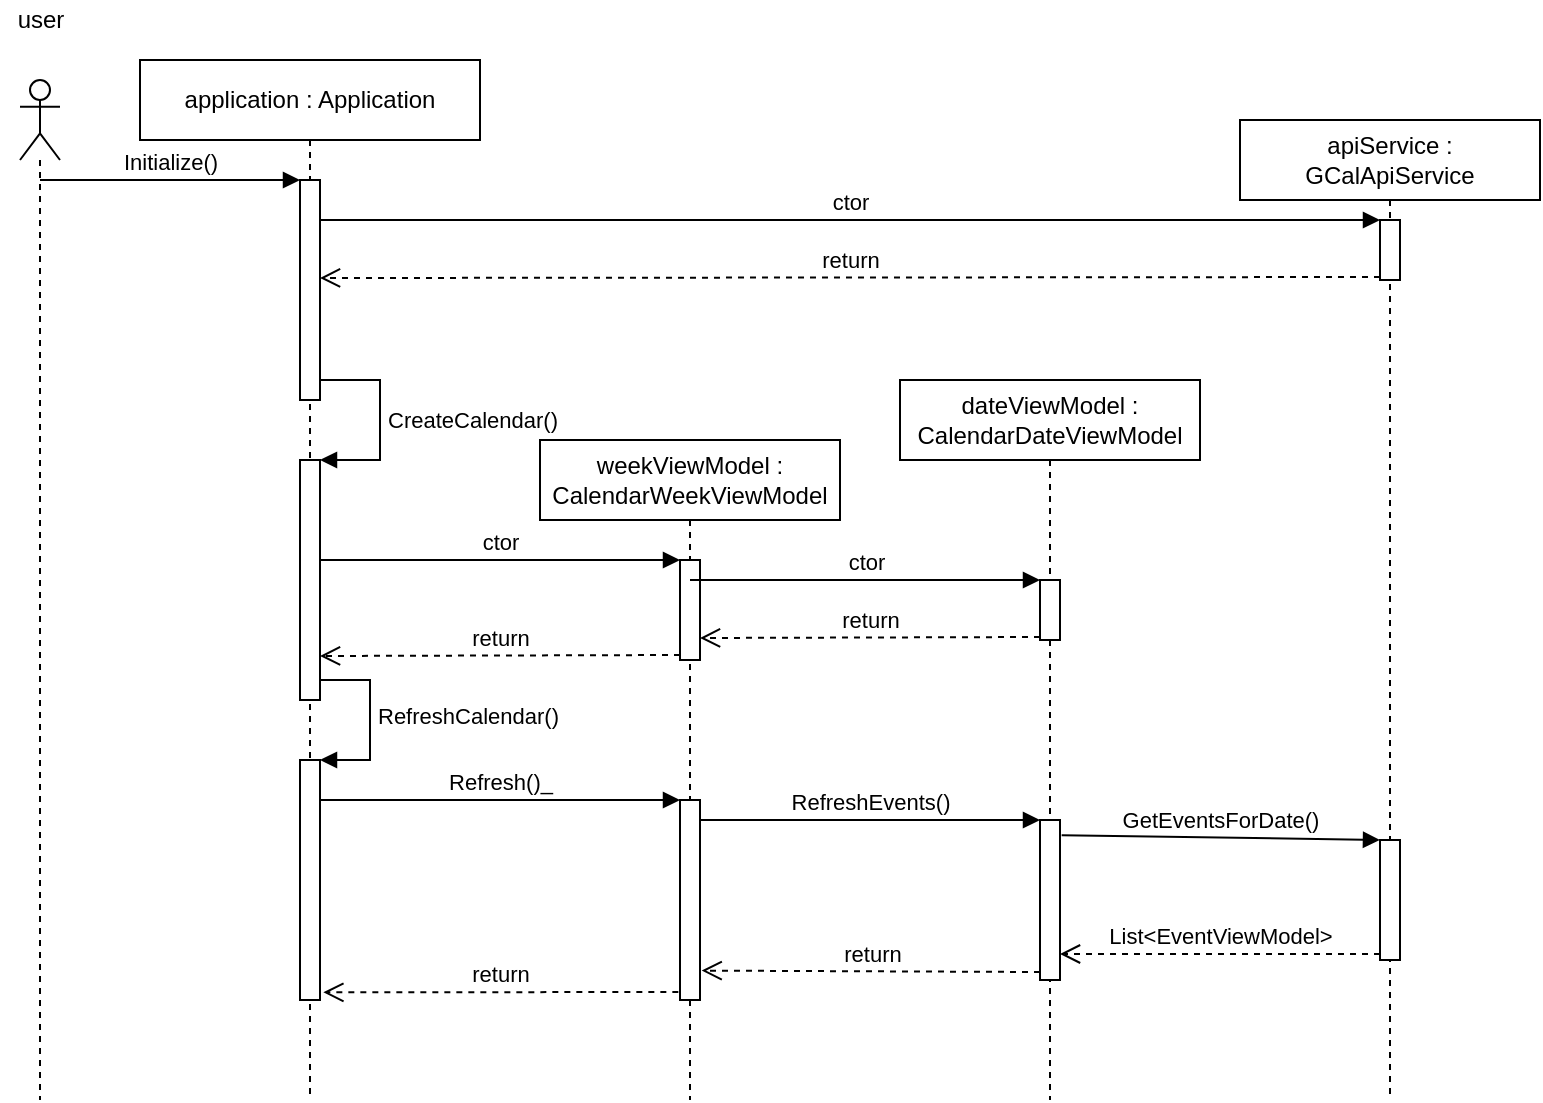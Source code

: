<mxfile version="15.5.2" type="device"><diagram id="IGA-cp9WyQFru1nVPf7x" name="Page-1"><mxGraphModel dx="1326" dy="880" grid="1" gridSize="10" guides="1" tooltips="1" connect="1" arrows="1" fold="1" page="1" pageScale="1" pageWidth="850" pageHeight="1100" math="0" shadow="0"><root><mxCell id="0"/><mxCell id="1" parent="0"/><mxCell id="Xyhr2XpAgdlwBEETPl87-1" value="application : Application" style="shape=umlLifeline;perimeter=lifelinePerimeter;whiteSpace=wrap;html=1;container=1;collapsible=0;recursiveResize=0;outlineConnect=0;" parent="1" vertex="1"><mxGeometry x="130" y="40" width="170" height="520" as="geometry"/></mxCell><mxCell id="Xyhr2XpAgdlwBEETPl87-28" value="" style="html=1;points=[];perimeter=orthogonalPerimeter;" parent="Xyhr2XpAgdlwBEETPl87-1" vertex="1"><mxGeometry x="80" y="60" width="10" height="110" as="geometry"/></mxCell><mxCell id="Xyhr2XpAgdlwBEETPl87-36" value="" style="html=1;points=[];perimeter=orthogonalPerimeter;" parent="Xyhr2XpAgdlwBEETPl87-1" vertex="1"><mxGeometry x="80" y="350" width="10" height="120" as="geometry"/></mxCell><mxCell id="Xyhr2XpAgdlwBEETPl87-37" value="RefreshCalendar()" style="edgeStyle=orthogonalEdgeStyle;html=1;align=left;spacingLeft=2;endArrow=block;rounded=0;entryX=1;entryY=0;" parent="Xyhr2XpAgdlwBEETPl87-1" target="Xyhr2XpAgdlwBEETPl87-36" edge="1"><mxGeometry relative="1" as="geometry"><mxPoint x="85" y="310" as="sourcePoint"/><Array as="points"><mxPoint x="85" y="310"/><mxPoint x="115" y="310"/><mxPoint x="115" y="350"/></Array></mxGeometry></mxCell><mxCell id="Xyhr2XpAgdlwBEETPl87-44" value="" style="html=1;points=[];perimeter=orthogonalPerimeter;" parent="Xyhr2XpAgdlwBEETPl87-1" vertex="1"><mxGeometry x="80" y="200" width="10" height="120" as="geometry"/></mxCell><mxCell id="Xyhr2XpAgdlwBEETPl87-46" value="CreateCalendar()" style="edgeStyle=orthogonalEdgeStyle;html=1;align=left;spacingLeft=2;endArrow=block;rounded=0;entryX=1;entryY=0;" parent="Xyhr2XpAgdlwBEETPl87-1" edge="1"><mxGeometry relative="1" as="geometry"><mxPoint x="90" y="160" as="sourcePoint"/><Array as="points"><mxPoint x="90" y="160"/><mxPoint x="120" y="160"/><mxPoint x="120" y="200"/></Array><mxPoint x="90" y="200" as="targetPoint"/></mxGeometry></mxCell><mxCell id="Xyhr2XpAgdlwBEETPl87-49" value="return" style="html=1;verticalAlign=bottom;endArrow=open;dashed=1;endSize=8;exitX=0;exitY=0.95;rounded=0;entryX=1.167;entryY=0.968;entryDx=0;entryDy=0;entryPerimeter=0;" parent="Xyhr2XpAgdlwBEETPl87-1" target="Xyhr2XpAgdlwBEETPl87-36" edge="1"><mxGeometry relative="1" as="geometry"><mxPoint x="100.0" y="465.3" as="targetPoint"/><mxPoint x="269.17" y="466" as="sourcePoint"/></mxGeometry></mxCell><mxCell id="Xyhr2XpAgdlwBEETPl87-2" value="apiService : GCalApiService" style="shape=umlLifeline;perimeter=lifelinePerimeter;whiteSpace=wrap;html=1;container=1;collapsible=0;recursiveResize=0;outlineConnect=0;" parent="1" vertex="1"><mxGeometry x="680" y="70" width="150" height="490" as="geometry"/></mxCell><mxCell id="Xyhr2XpAgdlwBEETPl87-41" value="" style="html=1;points=[];perimeter=orthogonalPerimeter;" parent="Xyhr2XpAgdlwBEETPl87-2" vertex="1"><mxGeometry x="70" y="50" width="10" height="30" as="geometry"/></mxCell><mxCell id="Xyhr2XpAgdlwBEETPl87-16" value="" style="html=1;points=[];perimeter=orthogonalPerimeter;" parent="Xyhr2XpAgdlwBEETPl87-2" vertex="1"><mxGeometry x="70" y="360" width="10" height="60" as="geometry"/></mxCell><mxCell id="Xyhr2XpAgdlwBEETPl87-3" value="weekViewModel : CalendarWeekViewModel" style="shape=umlLifeline;perimeter=lifelinePerimeter;whiteSpace=wrap;html=1;container=1;collapsible=0;recursiveResize=0;outlineConnect=0;" parent="1" vertex="1"><mxGeometry x="330" y="230" width="150" height="330" as="geometry"/></mxCell><mxCell id="Xyhr2XpAgdlwBEETPl87-25" value="" style="html=1;points=[];perimeter=orthogonalPerimeter;" parent="Xyhr2XpAgdlwBEETPl87-3" vertex="1"><mxGeometry x="70" y="60" width="10" height="50" as="geometry"/></mxCell><mxCell id="Xyhr2XpAgdlwBEETPl87-47" value="" style="html=1;points=[];perimeter=orthogonalPerimeter;" parent="Xyhr2XpAgdlwBEETPl87-3" vertex="1"><mxGeometry x="70" y="180" width="10" height="100" as="geometry"/></mxCell><mxCell id="Xyhr2XpAgdlwBEETPl87-4" value="dateViewModel : CalendarDateViewModel" style="shape=umlLifeline;perimeter=lifelinePerimeter;whiteSpace=wrap;html=1;container=1;collapsible=0;recursiveResize=0;outlineConnect=0;" parent="1" vertex="1"><mxGeometry x="510" y="200" width="150" height="360" as="geometry"/></mxCell><mxCell id="Xyhr2XpAgdlwBEETPl87-21" value="" style="html=1;points=[];perimeter=orthogonalPerimeter;" parent="Xyhr2XpAgdlwBEETPl87-4" vertex="1"><mxGeometry x="70" y="220" width="10" height="80" as="geometry"/></mxCell><mxCell id="Xyhr2XpAgdlwBEETPl87-38" value="" style="html=1;points=[];perimeter=orthogonalPerimeter;" parent="Xyhr2XpAgdlwBEETPl87-4" vertex="1"><mxGeometry x="70" y="100" width="10" height="30" as="geometry"/></mxCell><mxCell id="Xyhr2XpAgdlwBEETPl87-19" value="" style="shape=umlLifeline;participant=umlActor;perimeter=lifelinePerimeter;whiteSpace=wrap;html=1;container=1;collapsible=0;recursiveResize=0;verticalAlign=top;spacingTop=36;outlineConnect=0;" parent="1" vertex="1"><mxGeometry x="70" y="50" width="20" height="510" as="geometry"/></mxCell><mxCell id="Xyhr2XpAgdlwBEETPl87-20" value="user" style="text;html=1;align=center;verticalAlign=middle;resizable=0;points=[];autosize=1;strokeColor=none;fillColor=none;" parent="1" vertex="1"><mxGeometry x="60" y="10" width="40" height="20" as="geometry"/></mxCell><mxCell id="Xyhr2XpAgdlwBEETPl87-18" value="List&amp;lt;EventViewModel&amp;gt;" style="html=1;verticalAlign=bottom;endArrow=open;dashed=1;endSize=8;exitX=0;exitY=0.95;rounded=0;" parent="1" source="Xyhr2XpAgdlwBEETPl87-16" edge="1"><mxGeometry relative="1" as="geometry"><mxPoint x="590" y="487" as="targetPoint"/></mxGeometry></mxCell><mxCell id="Xyhr2XpAgdlwBEETPl87-17" value="GetEventsForDate()" style="html=1;verticalAlign=bottom;endArrow=block;entryX=0;entryY=0;rounded=0;exitX=1.083;exitY=0.095;exitDx=0;exitDy=0;exitPerimeter=0;" parent="1" source="Xyhr2XpAgdlwBEETPl87-21" target="Xyhr2XpAgdlwBEETPl87-16" edge="1"><mxGeometry relative="1" as="geometry"><mxPoint x="590" y="420" as="sourcePoint"/></mxGeometry></mxCell><mxCell id="Xyhr2XpAgdlwBEETPl87-26" value="ctor" style="html=1;verticalAlign=bottom;endArrow=block;entryX=0;entryY=0;rounded=0;" parent="1" target="Xyhr2XpAgdlwBEETPl87-25" edge="1"><mxGeometry relative="1" as="geometry"><mxPoint x="220" y="290" as="sourcePoint"/></mxGeometry></mxCell><mxCell id="Xyhr2XpAgdlwBEETPl87-27" value="return" style="html=1;verticalAlign=bottom;endArrow=open;dashed=1;endSize=8;exitX=0;exitY=0.95;rounded=0;" parent="1" source="Xyhr2XpAgdlwBEETPl87-25" edge="1"><mxGeometry relative="1" as="geometry"><mxPoint x="220" y="338" as="targetPoint"/></mxGeometry></mxCell><mxCell id="Xyhr2XpAgdlwBEETPl87-39" value="ctor" style="html=1;verticalAlign=bottom;endArrow=block;entryX=0;entryY=0;rounded=0;" parent="1" source="Xyhr2XpAgdlwBEETPl87-3" target="Xyhr2XpAgdlwBEETPl87-38" edge="1"><mxGeometry relative="1" as="geometry"><mxPoint x="510" y="300" as="sourcePoint"/></mxGeometry></mxCell><mxCell id="Xyhr2XpAgdlwBEETPl87-40" value="return" style="html=1;verticalAlign=bottom;endArrow=open;dashed=1;endSize=8;exitX=0;exitY=0.95;rounded=0;" parent="1" source="Xyhr2XpAgdlwBEETPl87-38" edge="1"><mxGeometry relative="1" as="geometry"><mxPoint x="410" y="329" as="targetPoint"/></mxGeometry></mxCell><mxCell id="Xyhr2XpAgdlwBEETPl87-29" value="Initialize()" style="html=1;verticalAlign=bottom;endArrow=block;entryX=0;entryY=0;rounded=0;" parent="1" source="Xyhr2XpAgdlwBEETPl87-19" target="Xyhr2XpAgdlwBEETPl87-28" edge="1"><mxGeometry relative="1" as="geometry"><mxPoint x="150" y="240" as="sourcePoint"/></mxGeometry></mxCell><mxCell id="Xyhr2XpAgdlwBEETPl87-43" value="return" style="html=1;verticalAlign=bottom;endArrow=open;dashed=1;endSize=8;exitX=0;exitY=0.95;rounded=0;" parent="1" source="Xyhr2XpAgdlwBEETPl87-41" edge="1"><mxGeometry relative="1" as="geometry"><mxPoint x="220" y="149" as="targetPoint"/></mxGeometry></mxCell><mxCell id="Xyhr2XpAgdlwBEETPl87-42" value="ctor" style="html=1;verticalAlign=bottom;endArrow=block;entryX=0;entryY=0;rounded=0;" parent="1" target="Xyhr2XpAgdlwBEETPl87-41" edge="1"><mxGeometry relative="1" as="geometry"><mxPoint x="220" y="120" as="sourcePoint"/></mxGeometry></mxCell><mxCell id="Xyhr2XpAgdlwBEETPl87-22" value="Refresh()_" style="html=1;verticalAlign=bottom;endArrow=block;rounded=0;" parent="1" edge="1"><mxGeometry relative="1" as="geometry"><mxPoint x="220" y="410" as="sourcePoint"/><mxPoint x="400" y="410" as="targetPoint"/></mxGeometry></mxCell><mxCell id="Xyhr2XpAgdlwBEETPl87-23" value="return" style="html=1;verticalAlign=bottom;endArrow=open;dashed=1;endSize=8;exitX=0;exitY=0.95;rounded=0;entryX=1.083;entryY=0.853;entryDx=0;entryDy=0;entryPerimeter=0;" parent="1" source="Xyhr2XpAgdlwBEETPl87-21" target="Xyhr2XpAgdlwBEETPl87-47" edge="1"><mxGeometry relative="1" as="geometry"><mxPoint x="220" y="505" as="targetPoint"/></mxGeometry></mxCell><mxCell id="Xyhr2XpAgdlwBEETPl87-48" value="RefreshEvents()" style="html=1;verticalAlign=bottom;endArrow=block;rounded=0;" parent="1" edge="1"><mxGeometry width="80" relative="1" as="geometry"><mxPoint x="410" y="420" as="sourcePoint"/><mxPoint x="580" y="420" as="targetPoint"/></mxGeometry></mxCell></root></mxGraphModel></diagram></mxfile>